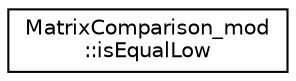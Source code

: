 digraph "Graphical Class Hierarchy"
{
 // LATEX_PDF_SIZE
  edge [fontname="Helvetica",fontsize="10",labelfontname="Helvetica",labelfontsize="10"];
  node [fontname="Helvetica",fontsize="10",shape=record];
  rankdir="LR";
  Node0 [label="MatrixComparison_mod\l::isEqualLow",height=0.2,width=0.4,color="black", fillcolor="white", style="filled",URL="$interfaceMatrixComparison__mod_1_1isEqualLow.html",tooltip="Generate a logical value of .true. if the lower-triangle   elements of the two input square matrices ..."];
}
